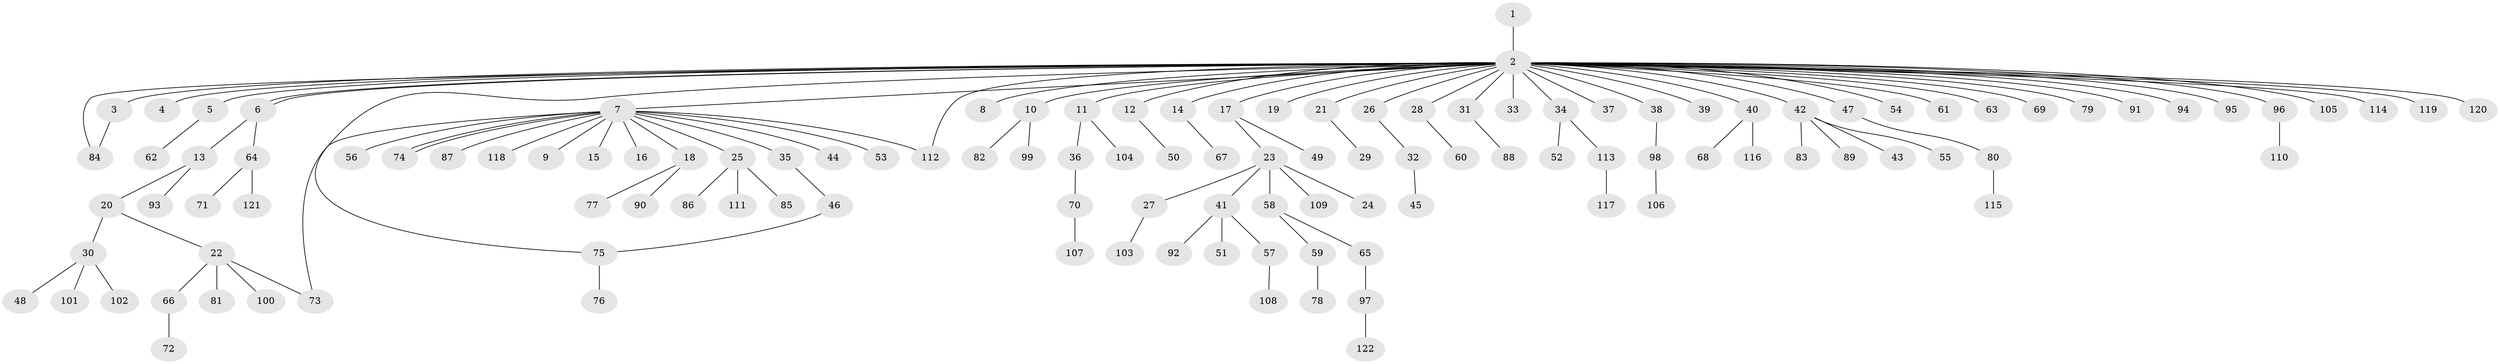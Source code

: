 // coarse degree distribution, {1: 0.9016393442622951, 37: 0.01639344262295082, 5: 0.01639344262295082, 2: 0.04918032786885246, 17: 0.01639344262295082}
// Generated by graph-tools (version 1.1) at 2025/50/03/04/25 21:50:27]
// undirected, 122 vertices, 127 edges
graph export_dot {
graph [start="1"]
  node [color=gray90,style=filled];
  1;
  2;
  3;
  4;
  5;
  6;
  7;
  8;
  9;
  10;
  11;
  12;
  13;
  14;
  15;
  16;
  17;
  18;
  19;
  20;
  21;
  22;
  23;
  24;
  25;
  26;
  27;
  28;
  29;
  30;
  31;
  32;
  33;
  34;
  35;
  36;
  37;
  38;
  39;
  40;
  41;
  42;
  43;
  44;
  45;
  46;
  47;
  48;
  49;
  50;
  51;
  52;
  53;
  54;
  55;
  56;
  57;
  58;
  59;
  60;
  61;
  62;
  63;
  64;
  65;
  66;
  67;
  68;
  69;
  70;
  71;
  72;
  73;
  74;
  75;
  76;
  77;
  78;
  79;
  80;
  81;
  82;
  83;
  84;
  85;
  86;
  87;
  88;
  89;
  90;
  91;
  92;
  93;
  94;
  95;
  96;
  97;
  98;
  99;
  100;
  101;
  102;
  103;
  104;
  105;
  106;
  107;
  108;
  109;
  110;
  111;
  112;
  113;
  114;
  115;
  116;
  117;
  118;
  119;
  120;
  121;
  122;
  1 -- 2;
  2 -- 3;
  2 -- 4;
  2 -- 5;
  2 -- 6;
  2 -- 6;
  2 -- 7;
  2 -- 8;
  2 -- 10;
  2 -- 11;
  2 -- 12;
  2 -- 14;
  2 -- 17;
  2 -- 19;
  2 -- 21;
  2 -- 26;
  2 -- 28;
  2 -- 31;
  2 -- 33;
  2 -- 34;
  2 -- 37;
  2 -- 38;
  2 -- 39;
  2 -- 40;
  2 -- 42;
  2 -- 47;
  2 -- 54;
  2 -- 61;
  2 -- 63;
  2 -- 69;
  2 -- 75;
  2 -- 79;
  2 -- 84;
  2 -- 91;
  2 -- 94;
  2 -- 95;
  2 -- 96;
  2 -- 105;
  2 -- 112;
  2 -- 114;
  2 -- 119;
  2 -- 120;
  3 -- 84;
  5 -- 62;
  6 -- 13;
  6 -- 64;
  7 -- 9;
  7 -- 15;
  7 -- 16;
  7 -- 18;
  7 -- 25;
  7 -- 35;
  7 -- 44;
  7 -- 53;
  7 -- 56;
  7 -- 73;
  7 -- 74;
  7 -- 74;
  7 -- 87;
  7 -- 112;
  7 -- 118;
  10 -- 82;
  10 -- 99;
  11 -- 36;
  11 -- 104;
  12 -- 50;
  13 -- 20;
  13 -- 93;
  14 -- 67;
  17 -- 23;
  17 -- 49;
  18 -- 77;
  18 -- 90;
  20 -- 22;
  20 -- 30;
  21 -- 29;
  22 -- 66;
  22 -- 73;
  22 -- 81;
  22 -- 100;
  23 -- 24;
  23 -- 27;
  23 -- 41;
  23 -- 58;
  23 -- 109;
  25 -- 85;
  25 -- 86;
  25 -- 111;
  26 -- 32;
  27 -- 103;
  28 -- 60;
  30 -- 48;
  30 -- 101;
  30 -- 102;
  31 -- 88;
  32 -- 45;
  34 -- 52;
  34 -- 113;
  35 -- 46;
  36 -- 70;
  38 -- 98;
  40 -- 68;
  40 -- 116;
  41 -- 51;
  41 -- 57;
  41 -- 92;
  42 -- 43;
  42 -- 55;
  42 -- 83;
  42 -- 89;
  46 -- 75;
  47 -- 80;
  57 -- 108;
  58 -- 59;
  58 -- 65;
  59 -- 78;
  64 -- 71;
  64 -- 121;
  65 -- 97;
  66 -- 72;
  70 -- 107;
  75 -- 76;
  80 -- 115;
  96 -- 110;
  97 -- 122;
  98 -- 106;
  113 -- 117;
}
